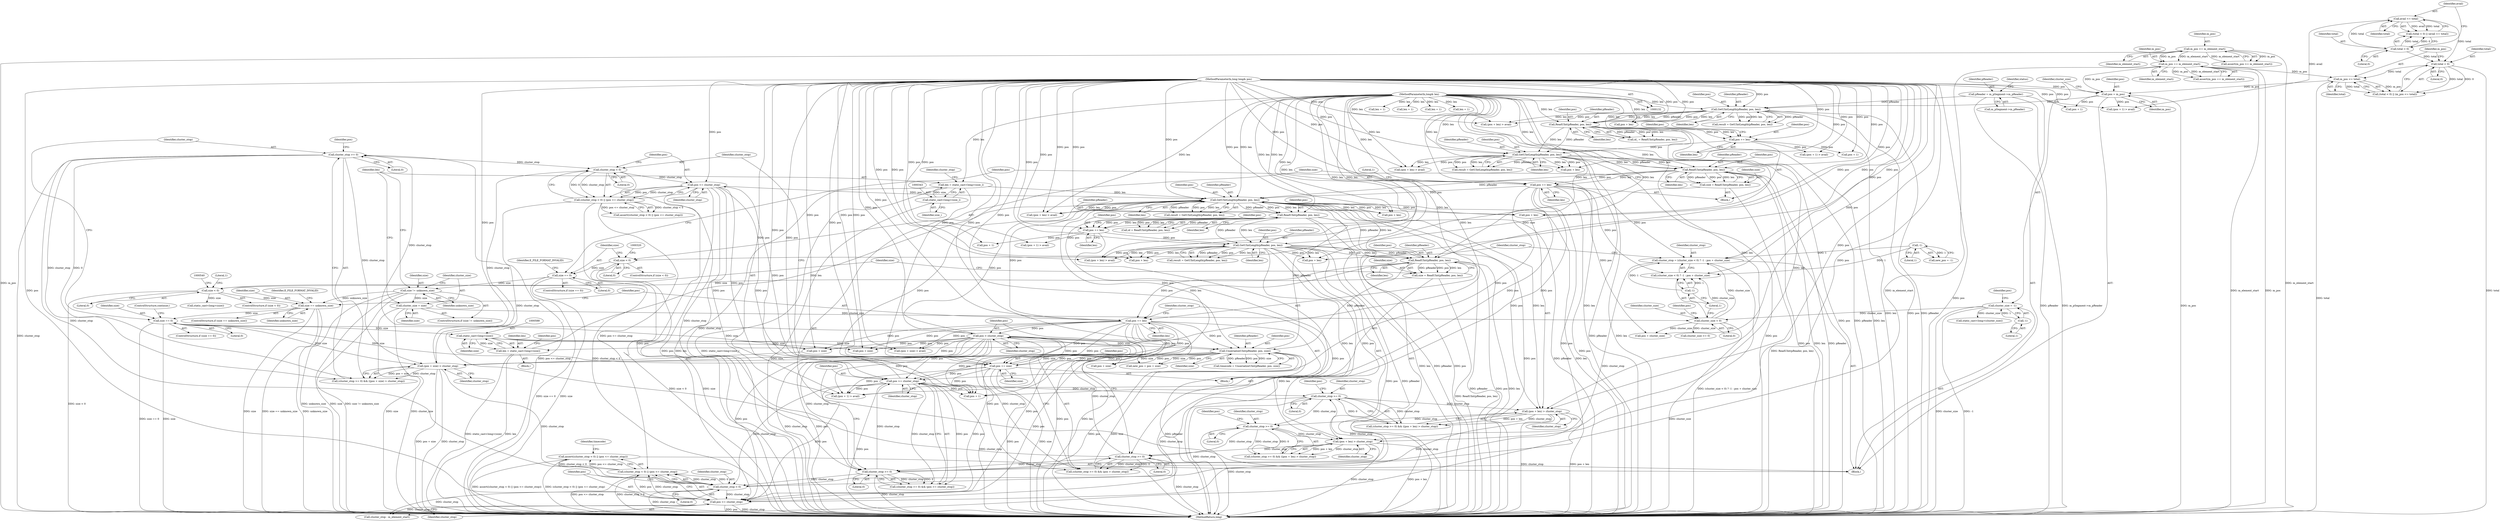 digraph "0_Android_cc274e2abe8b2a6698a5c47d8aa4bb45f1f9538d_28@API" {
"1000651" [label="(Call,assert((cluster_stop < 0) || (pos <= cluster_stop)))"];
"1000652" [label="(Call,(cluster_stop < 0) || (pos <= cluster_stop))"];
"1000653" [label="(Call,cluster_stop < 0)"];
"1000570" [label="(Call,cluster_stop >= 0)"];
"1000558" [label="(Call,pos > cluster_stop)"];
"1000550" [label="(Call,pos += len)"];
"1000530" [label="(Call,ReadUInt(pReader, pos, len))"];
"1000489" [label="(Call,GetUIntLength(pReader, pos, len))"];
"1000444" [label="(Call,ReadUInt(pReader, pos, len))"];
"1000403" [label="(Call,GetUIntLength(pReader, pos, len))"];
"1000310" [label="(Call,ReadUInt(pReader, pos, len))"];
"1000281" [label="(Call,GetUIntLength(pReader, pos, len))"];
"1000246" [label="(Call,ReadUInt(pReader, pos, len))"];
"1000217" [label="(Call,GetUIntLength(pReader, pos, len))"];
"1000156" [label="(Call,pReader = m_pSegment->m_pReader)"];
"1000133" [label="(MethodParameterIn,long long& pos)"];
"1000193" [label="(Call,pos = m_pos)"];
"1000190" [label="(Call,m_pos <= total)"];
"1000149" [label="(Call,m_pos == m_element_start)"];
"1000139" [label="(Call,m_pos >= m_element_start)"];
"1000187" [label="(Call,total < 0)"];
"1000182" [label="(Call,avail <= total)"];
"1000179" [label="(Call,total < 0)"];
"1000134" [label="(MethodParameterIn,long& len)"];
"1000264" [label="(Call,pos += len)"];
"1000600" [label="(Call,UnserializeUInt(pReader, pos, size))"];
"1000587" [label="(Call,static_cast<long>(size))"];
"1000564" [label="(Call,size == 0)"];
"1000545" [label="(Call,size == unknown_size)"];
"1000535" [label="(Call,size < 0)"];
"1000528" [label="(Call,size = ReadUInt(pReader, pos, len))"];
"1000334" [label="(Call,size != unknown_size)"];
"1000323" [label="(Call,size == 0)"];
"1000315" [label="(Call,size < 0)"];
"1000308" [label="(Call,size = ReadUInt(pReader, pos, len))"];
"1000640" [label="(Call,pos += size)"];
"1000648" [label="(Call,pos <= cluster_stop)"];
"1000645" [label="(Call,cluster_stop < 0)"];
"1000573" [label="(Call,(pos + size) > cluster_stop)"];
"1000384" [label="(Call,pos >= cluster_stop)"];
"1000328" [label="(Call,pos += len)"];
"1000381" [label="(Call,cluster_stop >= 0)"];
"1000555" [label="(Call,cluster_stop >= 0)"];
"1000512" [label="(Call,(pos + len) > cluster_stop)"];
"1000509" [label="(Call,cluster_stop >= 0)"];
"1000423" [label="(Call,cluster_stop >= 0)"];
"1000426" [label="(Call,(pos + len) > cluster_stop)"];
"1000366" [label="(Call,cluster_stop = (cluster_size < 0) ? -1 : pos + cluster_size)"];
"1000372" [label="(Call,-1)"];
"1000359" [label="(Call,-1)"];
"1000369" [label="(Call,cluster_size < 0)"];
"1000337" [label="(Call,cluster_size = size)"];
"1000197" [label="(Call,cluster_size = -1)"];
"1000199" [label="(Call,-1)"];
"1000585" [label="(Call,len = static_cast<long>(size))"];
"1000340" [label="(Call,len = static_cast<long>(size_))"];
"1000342" [label="(Call,static_cast<long>(size_))"];
"1000472" [label="(Call,pos += len)"];
"1000644" [label="(Call,(cluster_stop < 0) || (pos <= cluster_stop))"];
"1000656" [label="(Call,pos <= cluster_stop)"];
"1000249" [label="(Identifier,len)"];
"1000189" [label="(Literal,0)"];
"1000265" [label="(Identifier,pos)"];
"1000482" [label="(Call,len = 1)"];
"1000382" [label="(Identifier,cluster_stop)"];
"1000274" [label="(Call,len = 1)"];
"1000401" [label="(Call,result = GetUIntLength(pReader, pos, len))"];
"1000308" [label="(Call,size = ReadUInt(pReader, pos, len))"];
"1000477" [label="(Call,pos + 1)"];
"1000199" [label="(Call,-1)"];
"1000509" [label="(Call,cluster_stop >= 0)"];
"1000340" [label="(Call,len = static_cast<long>(size_))"];
"1000197" [label="(Call,cluster_size = -1)"];
"1000547" [label="(Identifier,unknown_size)"];
"1000533" [label="(Identifier,len)"];
"1000371" [label="(Literal,0)"];
"1000375" [label="(Identifier,pos)"];
"1000180" [label="(Identifier,total)"];
"1000661" [label="(Identifier,timecode)"];
"1000551" [label="(Identifier,pos)"];
"1000514" [label="(Identifier,pos)"];
"1000528" [label="(Call,size = ReadUInt(pReader, pos, len))"];
"1000191" [label="(Identifier,m_pos)"];
"1000573" [label="(Call,(pos + size) > cluster_stop)"];
"1000555" [label="(Call,cluster_stop >= 0)"];
"1000487" [label="(Call,result = GetUIntLength(pReader, pos, len))"];
"1000187" [label="(Call,total < 0)"];
"1000383" [label="(Literal,0)"];
"1000577" [label="(Identifier,cluster_stop)"];
"1000492" [label="(Identifier,len)"];
"1000532" [label="(Identifier,pos)"];
"1000158" [label="(Call,m_pSegment->m_pReader)"];
"1000586" [label="(Identifier,len)"];
"1000313" [label="(Identifier,len)"];
"1000336" [label="(Identifier,unknown_size)"];
"1000218" [label="(Identifier,pReader)"];
"1000360" [label="(Literal,1)"];
"1000403" [label="(Call,GetUIntLength(pReader, pos, len))"];
"1000134" [label="(MethodParameterIn,long& len)"];
"1000601" [label="(Identifier,pReader)"];
"1000444" [label="(Call,ReadUInt(pReader, pos, len))"];
"1000330" [label="(Identifier,len)"];
"1000491" [label="(Identifier,pos)"];
"1000139" [label="(Call,m_pos >= m_element_start)"];
"1000658" [label="(Identifier,cluster_stop)"];
"1000314" [label="(ControlStructure,if (size < 0))"];
"1000309" [label="(Identifier,size)"];
"1000614" [label="(Call,pos + size)"];
"1000188" [label="(Identifier,total)"];
"1000591" [label="(Call,(pos + size) > avail)"];
"1000530" [label="(Call,ReadUInt(pReader, pos, len))"];
"1000650" [label="(Identifier,cluster_stop)"];
"1000645" [label="(Call,cluster_stop < 0)"];
"1000513" [label="(Call,pos + len)"];
"1000204" [label="(Call,pos + 1)"];
"1000182" [label="(Call,avail <= total)"];
"1000405" [label="(Identifier,pos)"];
"1000179" [label="(Call,total < 0)"];
"1000359" [label="(Call,-1)"];
"1000435" [label="(Call,pos + len)"];
"1000587" [label="(Call,static_cast<long>(size))"];
"1000478" [label="(Identifier,pos)"];
"1000266" [label="(Identifier,len)"];
"1000565" [label="(Identifier,size)"];
"1000569" [label="(Call,(cluster_stop >= 0) && ((pos + size) > cluster_stop))"];
"1000205" [label="(Identifier,pos)"];
"1000640" [label="(Call,pos += size)"];
"1000311" [label="(Identifier,pReader)"];
"1000236" [label="(Call,(pos + len) > avail)"];
"1000178" [label="(Call,(total < 0) || (avail <= total))"];
"1000603" [label="(Identifier,size)"];
"1000319" [label="(Call,static_cast<long>(cluster_size))"];
"1000422" [label="(Call,(cluster_stop >= 0) && ((pos + len) > cluster_stop))"];
"1000323" [label="(Call,size == 0)"];
"1000677" [label="(Call,cluster_size >= 0)"];
"1000428" [label="(Identifier,pos)"];
"1000531" [label="(Identifier,pReader)"];
"1000536" [label="(Identifier,size)"];
"1000322" [label="(ControlStructure,if (size == 0))"];
"1000150" [label="(Identifier,m_pos)"];
"1000434" [label="(Call,(pos + len) > avail)"];
"1000389" [label="(Call,(pos + 1) > avail)"];
"1000575" [label="(Identifier,pos)"];
"1000370" [label="(Identifier,cluster_size)"];
"1000687" [label="(MethodReturn,long)"];
"1000200" [label="(Literal,1)"];
"1000366" [label="(Call,cluster_stop = (cluster_size < 0) ? -1 : pos + cluster_size)"];
"1000550" [label="(Call,pos += len)"];
"1000546" [label="(Identifier,size)"];
"1000246" [label="(Call,ReadUInt(pReader, pos, len))"];
"1000165" [label="(Identifier,status)"];
"1000217" [label="(Call,GetUIntLength(pReader, pos, len))"];
"1000344" [label="(Identifier,size_)"];
"1000535" [label="(Call,size < 0)"];
"1000642" [label="(Identifier,size)"];
"1000201" [label="(Block,)"];
"1000682" [label="(Call,cluster_stop - m_element_start)"];
"1000209" [label="(Call,len = 1)"];
"1000329" [label="(Identifier,pos)"];
"1000357" [label="(Call,new_pos = -1)"];
"1000593" [label="(Identifier,pos)"];
"1000589" [label="(Identifier,size)"];
"1000521" [label="(Call,pos + len)"];
"1000386" [label="(Identifier,cluster_stop)"];
"1000430" [label="(Identifier,cluster_stop)"];
"1000373" [label="(Literal,1)"];
"1000474" [label="(Identifier,len)"];
"1000140" [label="(Identifier,m_pos)"];
"1000446" [label="(Identifier,pos)"];
"1000559" [label="(Identifier,pos)"];
"1000324" [label="(Identifier,size)"];
"1000268" [label="(Call,(pos + 1) > avail)"];
"1000571" [label="(Identifier,cluster_stop)"];
"1000385" [label="(Identifier,pos)"];
"1000644" [label="(Call,(cluster_stop < 0) || (pos <= cluster_stop))"];
"1000184" [label="(Identifier,total)"];
"1000312" [label="(Identifier,pos)"];
"1000529" [label="(Identifier,size)"];
"1000395" [label="(Call,len = 1)"];
"1000279" [label="(Call,result = GetUIntLength(pReader, pos, len))"];
"1000368" [label="(Call,(cluster_size < 0) ? -1 : pos + cluster_size)"];
"1000244" [label="(Call,id_ = ReadUInt(pReader, pos, len))"];
"1000151" [label="(Identifier,m_element_start)"];
"1000315" [label="(Call,size < 0)"];
"1000237" [label="(Call,pos + len)"];
"1000332" [label="(Literal,1)"];
"1000264" [label="(Call,pos += len)"];
"1000537" [label="(Literal,0)"];
"1000374" [label="(Call,pos + cluster_size)"];
"1000425" [label="(Literal,0)"];
"1000325" [label="(Literal,0)"];
"1000585" [label="(Call,len = static_cast<long>(size))"];
"1000270" [label="(Identifier,pos)"];
"1000380" [label="(Call,(cluster_stop >= 0) && (pos >= cluster_stop))"];
"1000564" [label="(Call,size == 0)"];
"1000426" [label="(Call,(pos + len) > cluster_stop)"];
"1000570" [label="(Call,cluster_stop >= 0)"];
"1000133" [label="(MethodParameterIn,long long& pos)"];
"1000141" [label="(Identifier,m_element_start)"];
"1000193" [label="(Call,pos = m_pos)"];
"1000520" [label="(Call,(pos + len) > avail)"];
"1000328" [label="(Call,pos += len)"];
"1000300" [label="(Call,(pos + len) > avail)"];
"1000511" [label="(Literal,0)"];
"1000190" [label="(Call,m_pos <= total)"];
"1000516" [label="(Identifier,cluster_stop)"];
"1000186" [label="(Call,(total < 0) || (m_pos <= total))"];
"1000342" [label="(Call,static_cast<long>(size_))"];
"1000156" [label="(Call,pReader = m_pSegment->m_pReader)"];
"1000406" [label="(Identifier,len)"];
"1000510" [label="(Identifier,cluster_stop)"];
"1000489" [label="(Call,GetUIntLength(pReader, pos, len))"];
"1000335" [label="(Identifier,size)"];
"1000198" [label="(Identifier,cluster_size)"];
"1000192" [label="(Identifier,total)"];
"1000656" [label="(Call,pos <= cluster_stop)"];
"1000310" [label="(Call,ReadUInt(pReader, pos, len))"];
"1000195" [label="(Identifier,m_pos)"];
"1000183" [label="(Identifier,avail)"];
"1000334" [label="(Call,size != unknown_size)"];
"1000317" [label="(Literal,0)"];
"1000442" [label="(Call,id = ReadUInt(pReader, pos, len))"];
"1000203" [label="(Call,(pos + 1) > avail)"];
"1000574" [label="(Call,pos + size)"];
"1000423" [label="(Call,cluster_stop >= 0)"];
"1000316" [label="(Identifier,size)"];
"1000646" [label="(Identifier,cluster_stop)"];
"1000584" [label="(Block,)"];
"1000248" [label="(Identifier,pos)"];
"1000549" [label="(Identifier,E_FILE_FORMAT_INVALID)"];
"1000338" [label="(Identifier,cluster_size)"];
"1000643" [label="(Call,assert((cluster_stop < 0) || (pos <= cluster_stop)))"];
"1000327" [label="(Identifier,E_FILE_FORMAT_INVALID)"];
"1000556" [label="(Identifier,cluster_stop)"];
"1000641" [label="(Identifier,pos)"];
"1000648" [label="(Call,pos <= cluster_stop)"];
"1000558" [label="(Call,pos > cluster_stop)"];
"1000283" [label="(Identifier,pos)"];
"1000247" [label="(Identifier,pReader)"];
"1000476" [label="(Call,(pos + 1) > avail)"];
"1000563" [label="(ControlStructure,if (size == 0))"];
"1000220" [label="(Identifier,len)"];
"1000138" [label="(Call,assert(m_pos >= m_element_start))"];
"1000600" [label="(Call,UnserializeUInt(pReader, pos, size))"];
"1000652" [label="(Call,(cluster_stop < 0) || (pos <= cluster_stop))"];
"1000655" [label="(Literal,0)"];
"1000219" [label="(Identifier,pos)"];
"1000539" [label="(Call,static_cast<long>(size))"];
"1000654" [label="(Identifier,cluster_stop)"];
"1000157" [label="(Identifier,pReader)"];
"1000602" [label="(Identifier,pos)"];
"1000557" [label="(Literal,0)"];
"1000545" [label="(Call,size == unknown_size)"];
"1000347" [label="(Identifier,cluster_stop)"];
"1000333" [label="(ControlStructure,if (size != unknown_size))"];
"1000554" [label="(Call,(cluster_stop >= 0) && (pos > cluster_stop))"];
"1000447" [label="(Identifier,len)"];
"1000194" [label="(Identifier,pos)"];
"1000560" [label="(Identifier,cluster_stop)"];
"1000369" [label="(Call,cluster_size < 0)"];
"1000649" [label="(Identifier,pos)"];
"1000657" [label="(Identifier,pos)"];
"1000647" [label="(Literal,0)"];
"1000284" [label="(Identifier,len)"];
"1000512" [label="(Call,(pos + len) > cluster_stop)"];
"1000651" [label="(Call,assert((cluster_stop < 0) || (pos <= cluster_stop)))"];
"1000534" [label="(ControlStructure,if (size < 0))"];
"1000135" [label="(Block,)"];
"1000424" [label="(Identifier,cluster_stop)"];
"1000427" [label="(Call,pos + len)"];
"1000552" [label="(Identifier,len)"];
"1000301" [label="(Call,pos + len)"];
"1000281" [label="(Call,GetUIntLength(pReader, pos, len))"];
"1000390" [label="(Call,pos + 1)"];
"1000269" [label="(Call,pos + 1)"];
"1000367" [label="(Identifier,cluster_stop)"];
"1000282" [label="(Identifier,pReader)"];
"1000149" [label="(Call,m_pos == m_element_start)"];
"1000566" [label="(Literal,0)"];
"1000339" [label="(Identifier,size)"];
"1000598" [label="(Call,timecode = UnserializeUInt(pReader, pos, size))"];
"1000544" [label="(ControlStructure,if (size == unknown_size))"];
"1000592" [label="(Call,pos + size)"];
"1000378" [label="(Block,)"];
"1000472" [label="(Call,pos += len)"];
"1000445" [label="(Identifier,pReader)"];
"1000337" [label="(Call,cluster_size = size)"];
"1000372" [label="(Call,-1)"];
"1000181" [label="(Literal,0)"];
"1000381" [label="(Call,cluster_stop >= 0)"];
"1000404" [label="(Identifier,pReader)"];
"1000612" [label="(Call,new_pos = pos + size)"];
"1000384" [label="(Call,pos >= cluster_stop)"];
"1000543" [label="(Literal,1)"];
"1000341" [label="(Identifier,len)"];
"1000508" [label="(Call,(cluster_stop >= 0) && ((pos + len) > cluster_stop))"];
"1000148" [label="(Call,assert(m_pos == m_element_start))"];
"1000572" [label="(Literal,0)"];
"1000567" [label="(ControlStructure,continue;)"];
"1000473" [label="(Identifier,pos)"];
"1000653" [label="(Call,cluster_stop < 0)"];
"1000215" [label="(Call,result = GetUIntLength(pReader, pos, len))"];
"1000490" [label="(Identifier,pReader)"];
"1000651" -> "1000135"  [label="AST: "];
"1000651" -> "1000652"  [label="CFG: "];
"1000652" -> "1000651"  [label="AST: "];
"1000661" -> "1000651"  [label="CFG: "];
"1000651" -> "1000687"  [label="DDG: assert((cluster_stop < 0) || (pos <= cluster_stop))"];
"1000651" -> "1000687"  [label="DDG: (cluster_stop < 0) || (pos <= cluster_stop)"];
"1000652" -> "1000651"  [label="DDG: cluster_stop < 0"];
"1000652" -> "1000651"  [label="DDG: pos <= cluster_stop"];
"1000652" -> "1000653"  [label="CFG: "];
"1000652" -> "1000656"  [label="CFG: "];
"1000653" -> "1000652"  [label="AST: "];
"1000656" -> "1000652"  [label="AST: "];
"1000652" -> "1000687"  [label="DDG: pos <= cluster_stop"];
"1000652" -> "1000687"  [label="DDG: cluster_stop < 0"];
"1000653" -> "1000652"  [label="DDG: cluster_stop"];
"1000653" -> "1000652"  [label="DDG: 0"];
"1000644" -> "1000652"  [label="DDG: pos <= cluster_stop"];
"1000656" -> "1000652"  [label="DDG: pos"];
"1000656" -> "1000652"  [label="DDG: cluster_stop"];
"1000653" -> "1000655"  [label="CFG: "];
"1000654" -> "1000653"  [label="AST: "];
"1000655" -> "1000653"  [label="AST: "];
"1000657" -> "1000653"  [label="CFG: "];
"1000653" -> "1000687"  [label="DDG: cluster_stop"];
"1000570" -> "1000653"  [label="DDG: cluster_stop"];
"1000573" -> "1000653"  [label="DDG: cluster_stop"];
"1000423" -> "1000653"  [label="DDG: cluster_stop"];
"1000381" -> "1000653"  [label="DDG: cluster_stop"];
"1000384" -> "1000653"  [label="DDG: cluster_stop"];
"1000426" -> "1000653"  [label="DDG: cluster_stop"];
"1000653" -> "1000656"  [label="DDG: cluster_stop"];
"1000653" -> "1000682"  [label="DDG: cluster_stop"];
"1000570" -> "1000569"  [label="AST: "];
"1000570" -> "1000572"  [label="CFG: "];
"1000571" -> "1000570"  [label="AST: "];
"1000572" -> "1000570"  [label="AST: "];
"1000575" -> "1000570"  [label="CFG: "];
"1000569" -> "1000570"  [label="CFG: "];
"1000570" -> "1000687"  [label="DDG: cluster_stop"];
"1000570" -> "1000569"  [label="DDG: cluster_stop"];
"1000570" -> "1000569"  [label="DDG: 0"];
"1000558" -> "1000570"  [label="DDG: cluster_stop"];
"1000555" -> "1000570"  [label="DDG: cluster_stop"];
"1000570" -> "1000573"  [label="DDG: cluster_stop"];
"1000570" -> "1000645"  [label="DDG: cluster_stop"];
"1000558" -> "1000554"  [label="AST: "];
"1000558" -> "1000560"  [label="CFG: "];
"1000559" -> "1000558"  [label="AST: "];
"1000560" -> "1000558"  [label="AST: "];
"1000554" -> "1000558"  [label="CFG: "];
"1000558" -> "1000687"  [label="DDG: cluster_stop"];
"1000558" -> "1000687"  [label="DDG: pos"];
"1000558" -> "1000381"  [label="DDG: cluster_stop"];
"1000558" -> "1000384"  [label="DDG: pos"];
"1000558" -> "1000389"  [label="DDG: pos"];
"1000558" -> "1000390"  [label="DDG: pos"];
"1000558" -> "1000403"  [label="DDG: pos"];
"1000558" -> "1000554"  [label="DDG: pos"];
"1000558" -> "1000554"  [label="DDG: cluster_stop"];
"1000550" -> "1000558"  [label="DDG: pos"];
"1000133" -> "1000558"  [label="DDG: pos"];
"1000555" -> "1000558"  [label="DDG: cluster_stop"];
"1000558" -> "1000573"  [label="DDG: pos"];
"1000558" -> "1000574"  [label="DDG: pos"];
"1000558" -> "1000591"  [label="DDG: pos"];
"1000558" -> "1000592"  [label="DDG: pos"];
"1000558" -> "1000600"  [label="DDG: pos"];
"1000558" -> "1000640"  [label="DDG: pos"];
"1000558" -> "1000656"  [label="DDG: pos"];
"1000550" -> "1000378"  [label="AST: "];
"1000550" -> "1000552"  [label="CFG: "];
"1000551" -> "1000550"  [label="AST: "];
"1000552" -> "1000550"  [label="AST: "];
"1000556" -> "1000550"  [label="CFG: "];
"1000550" -> "1000687"  [label="DDG: pos"];
"1000550" -> "1000687"  [label="DDG: len"];
"1000550" -> "1000384"  [label="DDG: pos"];
"1000550" -> "1000389"  [label="DDG: pos"];
"1000550" -> "1000390"  [label="DDG: pos"];
"1000550" -> "1000403"  [label="DDG: pos"];
"1000530" -> "1000550"  [label="DDG: len"];
"1000530" -> "1000550"  [label="DDG: pos"];
"1000134" -> "1000550"  [label="DDG: len"];
"1000133" -> "1000550"  [label="DDG: pos"];
"1000550" -> "1000573"  [label="DDG: pos"];
"1000550" -> "1000574"  [label="DDG: pos"];
"1000550" -> "1000591"  [label="DDG: pos"];
"1000550" -> "1000592"  [label="DDG: pos"];
"1000550" -> "1000600"  [label="DDG: pos"];
"1000550" -> "1000640"  [label="DDG: pos"];
"1000550" -> "1000656"  [label="DDG: pos"];
"1000530" -> "1000528"  [label="AST: "];
"1000530" -> "1000533"  [label="CFG: "];
"1000531" -> "1000530"  [label="AST: "];
"1000532" -> "1000530"  [label="AST: "];
"1000533" -> "1000530"  [label="AST: "];
"1000528" -> "1000530"  [label="CFG: "];
"1000530" -> "1000687"  [label="DDG: len"];
"1000530" -> "1000687"  [label="DDG: pReader"];
"1000530" -> "1000687"  [label="DDG: pos"];
"1000530" -> "1000403"  [label="DDG: pReader"];
"1000530" -> "1000403"  [label="DDG: len"];
"1000530" -> "1000528"  [label="DDG: pReader"];
"1000530" -> "1000528"  [label="DDG: pos"];
"1000530" -> "1000528"  [label="DDG: len"];
"1000489" -> "1000530"  [label="DDG: pReader"];
"1000489" -> "1000530"  [label="DDG: pos"];
"1000489" -> "1000530"  [label="DDG: len"];
"1000133" -> "1000530"  [label="DDG: pos"];
"1000134" -> "1000530"  [label="DDG: len"];
"1000530" -> "1000600"  [label="DDG: pReader"];
"1000489" -> "1000487"  [label="AST: "];
"1000489" -> "1000492"  [label="CFG: "];
"1000490" -> "1000489"  [label="AST: "];
"1000491" -> "1000489"  [label="AST: "];
"1000492" -> "1000489"  [label="AST: "];
"1000487" -> "1000489"  [label="CFG: "];
"1000489" -> "1000687"  [label="DDG: pos"];
"1000489" -> "1000687"  [label="DDG: pReader"];
"1000489" -> "1000687"  [label="DDG: len"];
"1000489" -> "1000487"  [label="DDG: pReader"];
"1000489" -> "1000487"  [label="DDG: pos"];
"1000489" -> "1000487"  [label="DDG: len"];
"1000444" -> "1000489"  [label="DDG: pReader"];
"1000444" -> "1000489"  [label="DDG: len"];
"1000133" -> "1000489"  [label="DDG: pos"];
"1000472" -> "1000489"  [label="DDG: pos"];
"1000134" -> "1000489"  [label="DDG: len"];
"1000489" -> "1000512"  [label="DDG: pos"];
"1000489" -> "1000512"  [label="DDG: len"];
"1000489" -> "1000513"  [label="DDG: pos"];
"1000489" -> "1000513"  [label="DDG: len"];
"1000489" -> "1000520"  [label="DDG: pos"];
"1000489" -> "1000520"  [label="DDG: len"];
"1000489" -> "1000521"  [label="DDG: pos"];
"1000489" -> "1000521"  [label="DDG: len"];
"1000444" -> "1000442"  [label="AST: "];
"1000444" -> "1000447"  [label="CFG: "];
"1000445" -> "1000444"  [label="AST: "];
"1000446" -> "1000444"  [label="AST: "];
"1000447" -> "1000444"  [label="AST: "];
"1000442" -> "1000444"  [label="CFG: "];
"1000444" -> "1000687"  [label="DDG: pos"];
"1000444" -> "1000687"  [label="DDG: len"];
"1000444" -> "1000687"  [label="DDG: pReader"];
"1000444" -> "1000442"  [label="DDG: pReader"];
"1000444" -> "1000442"  [label="DDG: pos"];
"1000444" -> "1000442"  [label="DDG: len"];
"1000403" -> "1000444"  [label="DDG: pReader"];
"1000403" -> "1000444"  [label="DDG: pos"];
"1000403" -> "1000444"  [label="DDG: len"];
"1000133" -> "1000444"  [label="DDG: pos"];
"1000134" -> "1000444"  [label="DDG: len"];
"1000444" -> "1000472"  [label="DDG: len"];
"1000444" -> "1000472"  [label="DDG: pos"];
"1000444" -> "1000656"  [label="DDG: pos"];
"1000403" -> "1000401"  [label="AST: "];
"1000403" -> "1000406"  [label="CFG: "];
"1000404" -> "1000403"  [label="AST: "];
"1000405" -> "1000403"  [label="AST: "];
"1000406" -> "1000403"  [label="AST: "];
"1000401" -> "1000403"  [label="CFG: "];
"1000403" -> "1000687"  [label="DDG: pos"];
"1000403" -> "1000687"  [label="DDG: pReader"];
"1000403" -> "1000687"  [label="DDG: len"];
"1000403" -> "1000401"  [label="DDG: pReader"];
"1000403" -> "1000401"  [label="DDG: pos"];
"1000403" -> "1000401"  [label="DDG: len"];
"1000310" -> "1000403"  [label="DDG: pReader"];
"1000600" -> "1000403"  [label="DDG: pReader"];
"1000133" -> "1000403"  [label="DDG: pos"];
"1000640" -> "1000403"  [label="DDG: pos"];
"1000648" -> "1000403"  [label="DDG: pos"];
"1000384" -> "1000403"  [label="DDG: pos"];
"1000328" -> "1000403"  [label="DDG: pos"];
"1000585" -> "1000403"  [label="DDG: len"];
"1000340" -> "1000403"  [label="DDG: len"];
"1000134" -> "1000403"  [label="DDG: len"];
"1000403" -> "1000426"  [label="DDG: pos"];
"1000403" -> "1000426"  [label="DDG: len"];
"1000403" -> "1000427"  [label="DDG: pos"];
"1000403" -> "1000427"  [label="DDG: len"];
"1000403" -> "1000434"  [label="DDG: pos"];
"1000403" -> "1000434"  [label="DDG: len"];
"1000403" -> "1000435"  [label="DDG: pos"];
"1000403" -> "1000435"  [label="DDG: len"];
"1000310" -> "1000308"  [label="AST: "];
"1000310" -> "1000313"  [label="CFG: "];
"1000311" -> "1000310"  [label="AST: "];
"1000312" -> "1000310"  [label="AST: "];
"1000313" -> "1000310"  [label="AST: "];
"1000308" -> "1000310"  [label="CFG: "];
"1000310" -> "1000687"  [label="DDG: pos"];
"1000310" -> "1000687"  [label="DDG: len"];
"1000310" -> "1000687"  [label="DDG: pReader"];
"1000310" -> "1000308"  [label="DDG: pReader"];
"1000310" -> "1000308"  [label="DDG: pos"];
"1000310" -> "1000308"  [label="DDG: len"];
"1000281" -> "1000310"  [label="DDG: pReader"];
"1000281" -> "1000310"  [label="DDG: pos"];
"1000281" -> "1000310"  [label="DDG: len"];
"1000133" -> "1000310"  [label="DDG: pos"];
"1000134" -> "1000310"  [label="DDG: len"];
"1000310" -> "1000328"  [label="DDG: len"];
"1000310" -> "1000328"  [label="DDG: pos"];
"1000281" -> "1000279"  [label="AST: "];
"1000281" -> "1000284"  [label="CFG: "];
"1000282" -> "1000281"  [label="AST: "];
"1000283" -> "1000281"  [label="AST: "];
"1000284" -> "1000281"  [label="AST: "];
"1000279" -> "1000281"  [label="CFG: "];
"1000281" -> "1000687"  [label="DDG: pReader"];
"1000281" -> "1000687"  [label="DDG: len"];
"1000281" -> "1000687"  [label="DDG: pos"];
"1000281" -> "1000279"  [label="DDG: pReader"];
"1000281" -> "1000279"  [label="DDG: pos"];
"1000281" -> "1000279"  [label="DDG: len"];
"1000246" -> "1000281"  [label="DDG: pReader"];
"1000246" -> "1000281"  [label="DDG: len"];
"1000133" -> "1000281"  [label="DDG: pos"];
"1000264" -> "1000281"  [label="DDG: pos"];
"1000134" -> "1000281"  [label="DDG: len"];
"1000281" -> "1000300"  [label="DDG: pos"];
"1000281" -> "1000300"  [label="DDG: len"];
"1000281" -> "1000301"  [label="DDG: pos"];
"1000281" -> "1000301"  [label="DDG: len"];
"1000246" -> "1000244"  [label="AST: "];
"1000246" -> "1000249"  [label="CFG: "];
"1000247" -> "1000246"  [label="AST: "];
"1000248" -> "1000246"  [label="AST: "];
"1000249" -> "1000246"  [label="AST: "];
"1000244" -> "1000246"  [label="CFG: "];
"1000246" -> "1000687"  [label="DDG: pos"];
"1000246" -> "1000687"  [label="DDG: pReader"];
"1000246" -> "1000687"  [label="DDG: len"];
"1000246" -> "1000244"  [label="DDG: pReader"];
"1000246" -> "1000244"  [label="DDG: pos"];
"1000246" -> "1000244"  [label="DDG: len"];
"1000217" -> "1000246"  [label="DDG: pReader"];
"1000217" -> "1000246"  [label="DDG: pos"];
"1000217" -> "1000246"  [label="DDG: len"];
"1000133" -> "1000246"  [label="DDG: pos"];
"1000134" -> "1000246"  [label="DDG: len"];
"1000246" -> "1000264"  [label="DDG: len"];
"1000246" -> "1000264"  [label="DDG: pos"];
"1000217" -> "1000215"  [label="AST: "];
"1000217" -> "1000220"  [label="CFG: "];
"1000218" -> "1000217"  [label="AST: "];
"1000219" -> "1000217"  [label="AST: "];
"1000220" -> "1000217"  [label="AST: "];
"1000215" -> "1000217"  [label="CFG: "];
"1000217" -> "1000687"  [label="DDG: pos"];
"1000217" -> "1000687"  [label="DDG: pReader"];
"1000217" -> "1000687"  [label="DDG: len"];
"1000217" -> "1000215"  [label="DDG: pReader"];
"1000217" -> "1000215"  [label="DDG: pos"];
"1000217" -> "1000215"  [label="DDG: len"];
"1000156" -> "1000217"  [label="DDG: pReader"];
"1000133" -> "1000217"  [label="DDG: pos"];
"1000193" -> "1000217"  [label="DDG: pos"];
"1000134" -> "1000217"  [label="DDG: len"];
"1000217" -> "1000236"  [label="DDG: pos"];
"1000217" -> "1000236"  [label="DDG: len"];
"1000217" -> "1000237"  [label="DDG: pos"];
"1000217" -> "1000237"  [label="DDG: len"];
"1000156" -> "1000135"  [label="AST: "];
"1000156" -> "1000158"  [label="CFG: "];
"1000157" -> "1000156"  [label="AST: "];
"1000158" -> "1000156"  [label="AST: "];
"1000165" -> "1000156"  [label="CFG: "];
"1000156" -> "1000687"  [label="DDG: pReader"];
"1000156" -> "1000687"  [label="DDG: m_pSegment->m_pReader"];
"1000133" -> "1000132"  [label="AST: "];
"1000133" -> "1000687"  [label="DDG: pos"];
"1000133" -> "1000193"  [label="DDG: pos"];
"1000133" -> "1000203"  [label="DDG: pos"];
"1000133" -> "1000204"  [label="DDG: pos"];
"1000133" -> "1000236"  [label="DDG: pos"];
"1000133" -> "1000237"  [label="DDG: pos"];
"1000133" -> "1000264"  [label="DDG: pos"];
"1000133" -> "1000268"  [label="DDG: pos"];
"1000133" -> "1000269"  [label="DDG: pos"];
"1000133" -> "1000300"  [label="DDG: pos"];
"1000133" -> "1000301"  [label="DDG: pos"];
"1000133" -> "1000328"  [label="DDG: pos"];
"1000133" -> "1000366"  [label="DDG: pos"];
"1000133" -> "1000368"  [label="DDG: pos"];
"1000133" -> "1000374"  [label="DDG: pos"];
"1000133" -> "1000384"  [label="DDG: pos"];
"1000133" -> "1000389"  [label="DDG: pos"];
"1000133" -> "1000390"  [label="DDG: pos"];
"1000133" -> "1000426"  [label="DDG: pos"];
"1000133" -> "1000427"  [label="DDG: pos"];
"1000133" -> "1000434"  [label="DDG: pos"];
"1000133" -> "1000435"  [label="DDG: pos"];
"1000133" -> "1000472"  [label="DDG: pos"];
"1000133" -> "1000476"  [label="DDG: pos"];
"1000133" -> "1000477"  [label="DDG: pos"];
"1000133" -> "1000512"  [label="DDG: pos"];
"1000133" -> "1000513"  [label="DDG: pos"];
"1000133" -> "1000520"  [label="DDG: pos"];
"1000133" -> "1000521"  [label="DDG: pos"];
"1000133" -> "1000573"  [label="DDG: pos"];
"1000133" -> "1000574"  [label="DDG: pos"];
"1000133" -> "1000591"  [label="DDG: pos"];
"1000133" -> "1000592"  [label="DDG: pos"];
"1000133" -> "1000600"  [label="DDG: pos"];
"1000133" -> "1000612"  [label="DDG: pos"];
"1000133" -> "1000614"  [label="DDG: pos"];
"1000133" -> "1000640"  [label="DDG: pos"];
"1000133" -> "1000648"  [label="DDG: pos"];
"1000133" -> "1000656"  [label="DDG: pos"];
"1000193" -> "1000135"  [label="AST: "];
"1000193" -> "1000195"  [label="CFG: "];
"1000194" -> "1000193"  [label="AST: "];
"1000195" -> "1000193"  [label="AST: "];
"1000198" -> "1000193"  [label="CFG: "];
"1000193" -> "1000687"  [label="DDG: m_pos"];
"1000190" -> "1000193"  [label="DDG: m_pos"];
"1000149" -> "1000193"  [label="DDG: m_pos"];
"1000193" -> "1000203"  [label="DDG: pos"];
"1000193" -> "1000204"  [label="DDG: pos"];
"1000190" -> "1000186"  [label="AST: "];
"1000190" -> "1000192"  [label="CFG: "];
"1000191" -> "1000190"  [label="AST: "];
"1000192" -> "1000190"  [label="AST: "];
"1000186" -> "1000190"  [label="CFG: "];
"1000190" -> "1000687"  [label="DDG: total"];
"1000190" -> "1000186"  [label="DDG: m_pos"];
"1000190" -> "1000186"  [label="DDG: total"];
"1000149" -> "1000190"  [label="DDG: m_pos"];
"1000187" -> "1000190"  [label="DDG: total"];
"1000149" -> "1000148"  [label="AST: "];
"1000149" -> "1000151"  [label="CFG: "];
"1000150" -> "1000149"  [label="AST: "];
"1000151" -> "1000149"  [label="AST: "];
"1000148" -> "1000149"  [label="CFG: "];
"1000149" -> "1000687"  [label="DDG: m_element_start"];
"1000149" -> "1000687"  [label="DDG: m_pos"];
"1000149" -> "1000148"  [label="DDG: m_pos"];
"1000149" -> "1000148"  [label="DDG: m_element_start"];
"1000139" -> "1000149"  [label="DDG: m_pos"];
"1000139" -> "1000149"  [label="DDG: m_element_start"];
"1000149" -> "1000682"  [label="DDG: m_element_start"];
"1000139" -> "1000138"  [label="AST: "];
"1000139" -> "1000141"  [label="CFG: "];
"1000140" -> "1000139"  [label="AST: "];
"1000141" -> "1000139"  [label="AST: "];
"1000138" -> "1000139"  [label="CFG: "];
"1000139" -> "1000687"  [label="DDG: m_element_start"];
"1000139" -> "1000687"  [label="DDG: m_pos"];
"1000139" -> "1000138"  [label="DDG: m_pos"];
"1000139" -> "1000138"  [label="DDG: m_element_start"];
"1000187" -> "1000186"  [label="AST: "];
"1000187" -> "1000189"  [label="CFG: "];
"1000188" -> "1000187"  [label="AST: "];
"1000189" -> "1000187"  [label="AST: "];
"1000191" -> "1000187"  [label="CFG: "];
"1000186" -> "1000187"  [label="CFG: "];
"1000187" -> "1000687"  [label="DDG: total"];
"1000187" -> "1000186"  [label="DDG: total"];
"1000187" -> "1000186"  [label="DDG: 0"];
"1000182" -> "1000187"  [label="DDG: total"];
"1000179" -> "1000187"  [label="DDG: total"];
"1000182" -> "1000178"  [label="AST: "];
"1000182" -> "1000184"  [label="CFG: "];
"1000183" -> "1000182"  [label="AST: "];
"1000184" -> "1000182"  [label="AST: "];
"1000178" -> "1000182"  [label="CFG: "];
"1000182" -> "1000178"  [label="DDG: avail"];
"1000182" -> "1000178"  [label="DDG: total"];
"1000179" -> "1000182"  [label="DDG: total"];
"1000182" -> "1000203"  [label="DDG: avail"];
"1000179" -> "1000178"  [label="AST: "];
"1000179" -> "1000181"  [label="CFG: "];
"1000180" -> "1000179"  [label="AST: "];
"1000181" -> "1000179"  [label="AST: "];
"1000183" -> "1000179"  [label="CFG: "];
"1000178" -> "1000179"  [label="CFG: "];
"1000179" -> "1000178"  [label="DDG: total"];
"1000179" -> "1000178"  [label="DDG: 0"];
"1000134" -> "1000132"  [label="AST: "];
"1000134" -> "1000687"  [label="DDG: len"];
"1000134" -> "1000209"  [label="DDG: len"];
"1000134" -> "1000236"  [label="DDG: len"];
"1000134" -> "1000237"  [label="DDG: len"];
"1000134" -> "1000264"  [label="DDG: len"];
"1000134" -> "1000274"  [label="DDG: len"];
"1000134" -> "1000300"  [label="DDG: len"];
"1000134" -> "1000301"  [label="DDG: len"];
"1000134" -> "1000328"  [label="DDG: len"];
"1000134" -> "1000340"  [label="DDG: len"];
"1000134" -> "1000395"  [label="DDG: len"];
"1000134" -> "1000426"  [label="DDG: len"];
"1000134" -> "1000427"  [label="DDG: len"];
"1000134" -> "1000434"  [label="DDG: len"];
"1000134" -> "1000435"  [label="DDG: len"];
"1000134" -> "1000472"  [label="DDG: len"];
"1000134" -> "1000482"  [label="DDG: len"];
"1000134" -> "1000512"  [label="DDG: len"];
"1000134" -> "1000513"  [label="DDG: len"];
"1000134" -> "1000520"  [label="DDG: len"];
"1000134" -> "1000521"  [label="DDG: len"];
"1000134" -> "1000585"  [label="DDG: len"];
"1000264" -> "1000201"  [label="AST: "];
"1000264" -> "1000266"  [label="CFG: "];
"1000265" -> "1000264"  [label="AST: "];
"1000266" -> "1000264"  [label="AST: "];
"1000270" -> "1000264"  [label="CFG: "];
"1000264" -> "1000268"  [label="DDG: pos"];
"1000264" -> "1000269"  [label="DDG: pos"];
"1000600" -> "1000598"  [label="AST: "];
"1000600" -> "1000603"  [label="CFG: "];
"1000601" -> "1000600"  [label="AST: "];
"1000602" -> "1000600"  [label="AST: "];
"1000603" -> "1000600"  [label="AST: "];
"1000598" -> "1000600"  [label="CFG: "];
"1000600" -> "1000687"  [label="DDG: pos"];
"1000600" -> "1000687"  [label="DDG: size"];
"1000600" -> "1000687"  [label="DDG: pReader"];
"1000600" -> "1000598"  [label="DDG: pReader"];
"1000600" -> "1000598"  [label="DDG: pos"];
"1000600" -> "1000598"  [label="DDG: size"];
"1000587" -> "1000600"  [label="DDG: size"];
"1000600" -> "1000612"  [label="DDG: pos"];
"1000600" -> "1000612"  [label="DDG: size"];
"1000600" -> "1000614"  [label="DDG: pos"];
"1000600" -> "1000614"  [label="DDG: size"];
"1000600" -> "1000640"  [label="DDG: size"];
"1000600" -> "1000640"  [label="DDG: pos"];
"1000600" -> "1000656"  [label="DDG: pos"];
"1000587" -> "1000585"  [label="AST: "];
"1000587" -> "1000589"  [label="CFG: "];
"1000588" -> "1000587"  [label="AST: "];
"1000589" -> "1000587"  [label="AST: "];
"1000585" -> "1000587"  [label="CFG: "];
"1000587" -> "1000585"  [label="DDG: size"];
"1000564" -> "1000587"  [label="DDG: size"];
"1000587" -> "1000591"  [label="DDG: size"];
"1000587" -> "1000592"  [label="DDG: size"];
"1000564" -> "1000563"  [label="AST: "];
"1000564" -> "1000566"  [label="CFG: "];
"1000565" -> "1000564"  [label="AST: "];
"1000566" -> "1000564"  [label="AST: "];
"1000567" -> "1000564"  [label="CFG: "];
"1000571" -> "1000564"  [label="CFG: "];
"1000564" -> "1000687"  [label="DDG: size"];
"1000564" -> "1000687"  [label="DDG: size == 0"];
"1000545" -> "1000564"  [label="DDG: size"];
"1000564" -> "1000573"  [label="DDG: size"];
"1000564" -> "1000574"  [label="DDG: size"];
"1000564" -> "1000640"  [label="DDG: size"];
"1000545" -> "1000544"  [label="AST: "];
"1000545" -> "1000547"  [label="CFG: "];
"1000546" -> "1000545"  [label="AST: "];
"1000547" -> "1000545"  [label="AST: "];
"1000549" -> "1000545"  [label="CFG: "];
"1000551" -> "1000545"  [label="CFG: "];
"1000545" -> "1000687"  [label="DDG: size"];
"1000545" -> "1000687"  [label="DDG: size == unknown_size"];
"1000545" -> "1000687"  [label="DDG: unknown_size"];
"1000535" -> "1000545"  [label="DDG: size"];
"1000334" -> "1000545"  [label="DDG: unknown_size"];
"1000535" -> "1000534"  [label="AST: "];
"1000535" -> "1000537"  [label="CFG: "];
"1000536" -> "1000535"  [label="AST: "];
"1000537" -> "1000535"  [label="AST: "];
"1000540" -> "1000535"  [label="CFG: "];
"1000543" -> "1000535"  [label="CFG: "];
"1000535" -> "1000687"  [label="DDG: size < 0"];
"1000528" -> "1000535"  [label="DDG: size"];
"1000535" -> "1000539"  [label="DDG: size"];
"1000528" -> "1000378"  [label="AST: "];
"1000529" -> "1000528"  [label="AST: "];
"1000536" -> "1000528"  [label="CFG: "];
"1000528" -> "1000687"  [label="DDG: ReadUInt(pReader, pos, len)"];
"1000334" -> "1000333"  [label="AST: "];
"1000334" -> "1000336"  [label="CFG: "];
"1000335" -> "1000334"  [label="AST: "];
"1000336" -> "1000334"  [label="AST: "];
"1000338" -> "1000334"  [label="CFG: "];
"1000341" -> "1000334"  [label="CFG: "];
"1000334" -> "1000687"  [label="DDG: size != unknown_size"];
"1000334" -> "1000687"  [label="DDG: unknown_size"];
"1000334" -> "1000687"  [label="DDG: size"];
"1000323" -> "1000334"  [label="DDG: size"];
"1000334" -> "1000337"  [label="DDG: size"];
"1000323" -> "1000322"  [label="AST: "];
"1000323" -> "1000325"  [label="CFG: "];
"1000324" -> "1000323"  [label="AST: "];
"1000325" -> "1000323"  [label="AST: "];
"1000327" -> "1000323"  [label="CFG: "];
"1000329" -> "1000323"  [label="CFG: "];
"1000323" -> "1000687"  [label="DDG: size"];
"1000323" -> "1000687"  [label="DDG: size == 0"];
"1000315" -> "1000323"  [label="DDG: size"];
"1000315" -> "1000314"  [label="AST: "];
"1000315" -> "1000317"  [label="CFG: "];
"1000316" -> "1000315"  [label="AST: "];
"1000317" -> "1000315"  [label="AST: "];
"1000320" -> "1000315"  [label="CFG: "];
"1000324" -> "1000315"  [label="CFG: "];
"1000315" -> "1000687"  [label="DDG: size < 0"];
"1000315" -> "1000687"  [label="DDG: size"];
"1000308" -> "1000315"  [label="DDG: size"];
"1000308" -> "1000201"  [label="AST: "];
"1000309" -> "1000308"  [label="AST: "];
"1000316" -> "1000308"  [label="CFG: "];
"1000308" -> "1000687"  [label="DDG: ReadUInt(pReader, pos, len)"];
"1000640" -> "1000378"  [label="AST: "];
"1000640" -> "1000642"  [label="CFG: "];
"1000641" -> "1000640"  [label="AST: "];
"1000642" -> "1000640"  [label="AST: "];
"1000646" -> "1000640"  [label="CFG: "];
"1000640" -> "1000687"  [label="DDG: pos"];
"1000640" -> "1000687"  [label="DDG: size"];
"1000640" -> "1000384"  [label="DDG: pos"];
"1000640" -> "1000389"  [label="DDG: pos"];
"1000640" -> "1000390"  [label="DDG: pos"];
"1000640" -> "1000648"  [label="DDG: pos"];
"1000640" -> "1000656"  [label="DDG: pos"];
"1000648" -> "1000644"  [label="AST: "];
"1000648" -> "1000650"  [label="CFG: "];
"1000649" -> "1000648"  [label="AST: "];
"1000650" -> "1000648"  [label="AST: "];
"1000644" -> "1000648"  [label="CFG: "];
"1000648" -> "1000687"  [label="DDG: pos"];
"1000648" -> "1000381"  [label="DDG: cluster_stop"];
"1000648" -> "1000384"  [label="DDG: pos"];
"1000648" -> "1000389"  [label="DDG: pos"];
"1000648" -> "1000390"  [label="DDG: pos"];
"1000648" -> "1000644"  [label="DDG: pos"];
"1000648" -> "1000644"  [label="DDG: cluster_stop"];
"1000645" -> "1000648"  [label="DDG: cluster_stop"];
"1000648" -> "1000656"  [label="DDG: pos"];
"1000645" -> "1000644"  [label="AST: "];
"1000645" -> "1000647"  [label="CFG: "];
"1000646" -> "1000645"  [label="AST: "];
"1000647" -> "1000645"  [label="AST: "];
"1000649" -> "1000645"  [label="CFG: "];
"1000644" -> "1000645"  [label="CFG: "];
"1000645" -> "1000381"  [label="DDG: cluster_stop"];
"1000645" -> "1000644"  [label="DDG: cluster_stop"];
"1000645" -> "1000644"  [label="DDG: 0"];
"1000573" -> "1000645"  [label="DDG: cluster_stop"];
"1000573" -> "1000569"  [label="AST: "];
"1000573" -> "1000577"  [label="CFG: "];
"1000574" -> "1000573"  [label="AST: "];
"1000577" -> "1000573"  [label="AST: "];
"1000569" -> "1000573"  [label="CFG: "];
"1000573" -> "1000687"  [label="DDG: cluster_stop"];
"1000573" -> "1000687"  [label="DDG: pos + size"];
"1000573" -> "1000569"  [label="DDG: pos + size"];
"1000573" -> "1000569"  [label="DDG: cluster_stop"];
"1000384" -> "1000380"  [label="AST: "];
"1000384" -> "1000386"  [label="CFG: "];
"1000385" -> "1000384"  [label="AST: "];
"1000386" -> "1000384"  [label="AST: "];
"1000380" -> "1000384"  [label="CFG: "];
"1000384" -> "1000687"  [label="DDG: cluster_stop"];
"1000384" -> "1000687"  [label="DDG: pos"];
"1000384" -> "1000380"  [label="DDG: pos"];
"1000384" -> "1000380"  [label="DDG: cluster_stop"];
"1000328" -> "1000384"  [label="DDG: pos"];
"1000381" -> "1000384"  [label="DDG: cluster_stop"];
"1000384" -> "1000389"  [label="DDG: pos"];
"1000384" -> "1000390"  [label="DDG: pos"];
"1000384" -> "1000423"  [label="DDG: cluster_stop"];
"1000384" -> "1000656"  [label="DDG: pos"];
"1000328" -> "1000201"  [label="AST: "];
"1000328" -> "1000330"  [label="CFG: "];
"1000329" -> "1000328"  [label="AST: "];
"1000330" -> "1000328"  [label="AST: "];
"1000332" -> "1000328"  [label="CFG: "];
"1000328" -> "1000687"  [label="DDG: pos"];
"1000328" -> "1000366"  [label="DDG: pos"];
"1000328" -> "1000368"  [label="DDG: pos"];
"1000328" -> "1000374"  [label="DDG: pos"];
"1000328" -> "1000389"  [label="DDG: pos"];
"1000328" -> "1000390"  [label="DDG: pos"];
"1000328" -> "1000656"  [label="DDG: pos"];
"1000381" -> "1000380"  [label="AST: "];
"1000381" -> "1000383"  [label="CFG: "];
"1000382" -> "1000381"  [label="AST: "];
"1000383" -> "1000381"  [label="AST: "];
"1000385" -> "1000381"  [label="CFG: "];
"1000380" -> "1000381"  [label="CFG: "];
"1000381" -> "1000687"  [label="DDG: cluster_stop"];
"1000381" -> "1000380"  [label="DDG: cluster_stop"];
"1000381" -> "1000380"  [label="DDG: 0"];
"1000555" -> "1000381"  [label="DDG: cluster_stop"];
"1000366" -> "1000381"  [label="DDG: cluster_stop"];
"1000381" -> "1000423"  [label="DDG: cluster_stop"];
"1000555" -> "1000554"  [label="AST: "];
"1000555" -> "1000557"  [label="CFG: "];
"1000556" -> "1000555"  [label="AST: "];
"1000557" -> "1000555"  [label="AST: "];
"1000559" -> "1000555"  [label="CFG: "];
"1000554" -> "1000555"  [label="CFG: "];
"1000555" -> "1000687"  [label="DDG: cluster_stop"];
"1000555" -> "1000554"  [label="DDG: cluster_stop"];
"1000555" -> "1000554"  [label="DDG: 0"];
"1000512" -> "1000555"  [label="DDG: cluster_stop"];
"1000509" -> "1000555"  [label="DDG: cluster_stop"];
"1000512" -> "1000508"  [label="AST: "];
"1000512" -> "1000516"  [label="CFG: "];
"1000513" -> "1000512"  [label="AST: "];
"1000516" -> "1000512"  [label="AST: "];
"1000508" -> "1000512"  [label="CFG: "];
"1000512" -> "1000687"  [label="DDG: pos + len"];
"1000512" -> "1000687"  [label="DDG: cluster_stop"];
"1000512" -> "1000508"  [label="DDG: pos + len"];
"1000512" -> "1000508"  [label="DDG: cluster_stop"];
"1000509" -> "1000512"  [label="DDG: cluster_stop"];
"1000509" -> "1000508"  [label="AST: "];
"1000509" -> "1000511"  [label="CFG: "];
"1000510" -> "1000509"  [label="AST: "];
"1000511" -> "1000509"  [label="AST: "];
"1000514" -> "1000509"  [label="CFG: "];
"1000508" -> "1000509"  [label="CFG: "];
"1000509" -> "1000687"  [label="DDG: cluster_stop"];
"1000509" -> "1000508"  [label="DDG: cluster_stop"];
"1000509" -> "1000508"  [label="DDG: 0"];
"1000423" -> "1000509"  [label="DDG: cluster_stop"];
"1000426" -> "1000509"  [label="DDG: cluster_stop"];
"1000423" -> "1000422"  [label="AST: "];
"1000423" -> "1000425"  [label="CFG: "];
"1000424" -> "1000423"  [label="AST: "];
"1000425" -> "1000423"  [label="AST: "];
"1000428" -> "1000423"  [label="CFG: "];
"1000422" -> "1000423"  [label="CFG: "];
"1000423" -> "1000687"  [label="DDG: cluster_stop"];
"1000423" -> "1000422"  [label="DDG: cluster_stop"];
"1000423" -> "1000422"  [label="DDG: 0"];
"1000423" -> "1000426"  [label="DDG: cluster_stop"];
"1000426" -> "1000422"  [label="AST: "];
"1000426" -> "1000430"  [label="CFG: "];
"1000427" -> "1000426"  [label="AST: "];
"1000430" -> "1000426"  [label="AST: "];
"1000422" -> "1000426"  [label="CFG: "];
"1000426" -> "1000687"  [label="DDG: pos + len"];
"1000426" -> "1000687"  [label="DDG: cluster_stop"];
"1000426" -> "1000422"  [label="DDG: pos + len"];
"1000426" -> "1000422"  [label="DDG: cluster_stop"];
"1000366" -> "1000135"  [label="AST: "];
"1000366" -> "1000368"  [label="CFG: "];
"1000367" -> "1000366"  [label="AST: "];
"1000368" -> "1000366"  [label="AST: "];
"1000382" -> "1000366"  [label="CFG: "];
"1000366" -> "1000687"  [label="DDG: (cluster_size < 0) ? -1 : pos + cluster_size"];
"1000372" -> "1000366"  [label="DDG: 1"];
"1000359" -> "1000366"  [label="DDG: 1"];
"1000369" -> "1000366"  [label="DDG: cluster_size"];
"1000372" -> "1000368"  [label="AST: "];
"1000372" -> "1000373"  [label="CFG: "];
"1000373" -> "1000372"  [label="AST: "];
"1000368" -> "1000372"  [label="CFG: "];
"1000372" -> "1000368"  [label="DDG: 1"];
"1000359" -> "1000357"  [label="AST: "];
"1000359" -> "1000360"  [label="CFG: "];
"1000360" -> "1000359"  [label="AST: "];
"1000357" -> "1000359"  [label="CFG: "];
"1000359" -> "1000357"  [label="DDG: 1"];
"1000359" -> "1000368"  [label="DDG: 1"];
"1000369" -> "1000368"  [label="AST: "];
"1000369" -> "1000371"  [label="CFG: "];
"1000370" -> "1000369"  [label="AST: "];
"1000371" -> "1000369"  [label="AST: "];
"1000373" -> "1000369"  [label="CFG: "];
"1000375" -> "1000369"  [label="CFG: "];
"1000369" -> "1000687"  [label="DDG: cluster_size"];
"1000337" -> "1000369"  [label="DDG: cluster_size"];
"1000197" -> "1000369"  [label="DDG: cluster_size"];
"1000369" -> "1000368"  [label="DDG: cluster_size"];
"1000369" -> "1000374"  [label="DDG: cluster_size"];
"1000369" -> "1000677"  [label="DDG: cluster_size"];
"1000337" -> "1000333"  [label="AST: "];
"1000337" -> "1000339"  [label="CFG: "];
"1000338" -> "1000337"  [label="AST: "];
"1000339" -> "1000337"  [label="AST: "];
"1000341" -> "1000337"  [label="CFG: "];
"1000337" -> "1000687"  [label="DDG: size"];
"1000337" -> "1000687"  [label="DDG: cluster_size"];
"1000197" -> "1000135"  [label="AST: "];
"1000197" -> "1000199"  [label="CFG: "];
"1000198" -> "1000197"  [label="AST: "];
"1000199" -> "1000197"  [label="AST: "];
"1000205" -> "1000197"  [label="CFG: "];
"1000197" -> "1000687"  [label="DDG: -1"];
"1000197" -> "1000687"  [label="DDG: cluster_size"];
"1000199" -> "1000197"  [label="DDG: 1"];
"1000197" -> "1000319"  [label="DDG: cluster_size"];
"1000199" -> "1000200"  [label="CFG: "];
"1000200" -> "1000199"  [label="AST: "];
"1000585" -> "1000584"  [label="AST: "];
"1000586" -> "1000585"  [label="AST: "];
"1000593" -> "1000585"  [label="CFG: "];
"1000585" -> "1000687"  [label="DDG: len"];
"1000585" -> "1000687"  [label="DDG: static_cast<long>(size)"];
"1000340" -> "1000135"  [label="AST: "];
"1000340" -> "1000342"  [label="CFG: "];
"1000341" -> "1000340"  [label="AST: "];
"1000342" -> "1000340"  [label="AST: "];
"1000347" -> "1000340"  [label="CFG: "];
"1000340" -> "1000687"  [label="DDG: static_cast<long>(size_)"];
"1000340" -> "1000687"  [label="DDG: len"];
"1000342" -> "1000340"  [label="DDG: size_"];
"1000342" -> "1000344"  [label="CFG: "];
"1000343" -> "1000342"  [label="AST: "];
"1000344" -> "1000342"  [label="AST: "];
"1000342" -> "1000687"  [label="DDG: size_"];
"1000472" -> "1000378"  [label="AST: "];
"1000472" -> "1000474"  [label="CFG: "];
"1000473" -> "1000472"  [label="AST: "];
"1000474" -> "1000472"  [label="AST: "];
"1000478" -> "1000472"  [label="CFG: "];
"1000472" -> "1000476"  [label="DDG: pos"];
"1000472" -> "1000477"  [label="DDG: pos"];
"1000644" -> "1000643"  [label="AST: "];
"1000643" -> "1000644"  [label="CFG: "];
"1000644" -> "1000687"  [label="DDG: pos <= cluster_stop"];
"1000644" -> "1000687"  [label="DDG: cluster_stop < 0"];
"1000644" -> "1000643"  [label="DDG: cluster_stop < 0"];
"1000644" -> "1000643"  [label="DDG: pos <= cluster_stop"];
"1000656" -> "1000658"  [label="CFG: "];
"1000657" -> "1000656"  [label="AST: "];
"1000658" -> "1000656"  [label="AST: "];
"1000656" -> "1000687"  [label="DDG: cluster_stop"];
"1000656" -> "1000687"  [label="DDG: pos"];
"1000656" -> "1000682"  [label="DDG: cluster_stop"];
}

